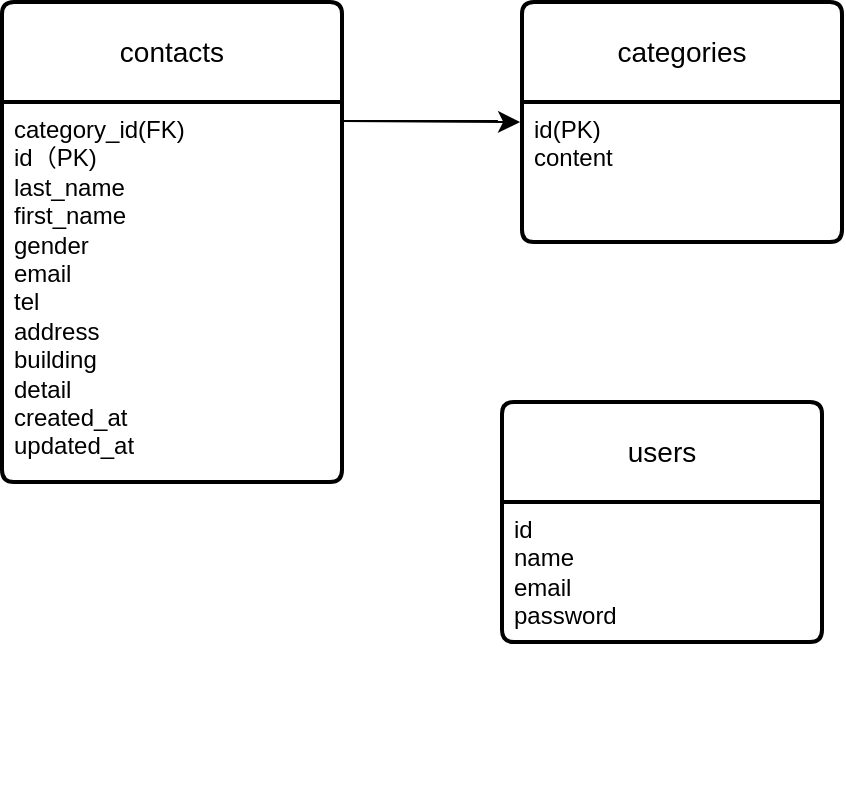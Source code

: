 <mxfile version="28.0.1">
  <diagram name="ページ1" id="OJeTtXI0mNMLktOxslGK">
    <mxGraphModel dx="469" dy="1859" grid="1" gridSize="10" guides="1" tooltips="1" connect="1" arrows="1" fold="1" page="1" pageScale="1" pageWidth="827" pageHeight="1169" math="0" shadow="0">
      <root>
        <mxCell id="0" />
        <mxCell id="1" parent="0" />
        <mxCell id="tPgf9zwWUW_6QjXh0lOz-35" value="categories" style="swimlane;childLayout=stackLayout;horizontal=1;startSize=50;horizontalStack=0;rounded=1;fontSize=14;fontStyle=0;strokeWidth=2;resizeParent=0;resizeLast=1;shadow=0;dashed=0;align=center;arcSize=4;whiteSpace=wrap;html=1;movable=1;resizable=1;rotatable=1;deletable=1;editable=1;locked=0;connectable=1;" vertex="1" parent="1">
          <mxGeometry x="540" y="-70" width="160" height="120" as="geometry" />
        </mxCell>
        <mxCell id="tPgf9zwWUW_6QjXh0lOz-36" value="id(PK)&lt;div&gt;content&lt;/div&gt;" style="align=left;strokeColor=none;fillColor=none;spacingLeft=4;spacingRight=4;fontSize=12;verticalAlign=top;resizable=0;rotatable=0;part=1;html=1;whiteSpace=wrap;" vertex="1" parent="tPgf9zwWUW_6QjXh0lOz-35">
          <mxGeometry y="50" width="160" height="70" as="geometry" />
        </mxCell>
        <mxCell id="tPgf9zwWUW_6QjXh0lOz-41" value="users" style="swimlane;childLayout=stackLayout;horizontal=1;startSize=50;horizontalStack=0;rounded=1;fontSize=14;fontStyle=0;strokeWidth=2;resizeParent=0;resizeLast=1;shadow=0;dashed=0;align=center;arcSize=4;whiteSpace=wrap;html=1;" vertex="1" parent="1">
          <mxGeometry x="530" y="130" width="160" height="120" as="geometry" />
        </mxCell>
        <mxCell id="tPgf9zwWUW_6QjXh0lOz-42" value="id&lt;div&gt;name&lt;/div&gt;&lt;div&gt;email&lt;/div&gt;&lt;div&gt;password&lt;/div&gt;" style="align=left;strokeColor=none;fillColor=none;spacingLeft=4;spacingRight=4;fontSize=12;verticalAlign=top;resizable=0;rotatable=0;part=1;html=1;whiteSpace=wrap;" vertex="1" parent="tPgf9zwWUW_6QjXh0lOz-41">
          <mxGeometry y="50" width="160" height="70" as="geometry" />
        </mxCell>
        <mxCell id="tPgf9zwWUW_6QjXh0lOz-45" value="&amp;nbsp;" style="text;html=1;align=center;verticalAlign=middle;resizable=0;points=[];autosize=1;strokeColor=none;fillColor=none;fontSize=16;" vertex="1" parent="1">
          <mxGeometry x="289" y="301" width="30" height="30" as="geometry" />
        </mxCell>
        <mxCell id="tPgf9zwWUW_6QjXh0lOz-48" value="contacts" style="swimlane;childLayout=stackLayout;horizontal=1;startSize=50;horizontalStack=0;rounded=1;fontSize=14;fontStyle=0;strokeWidth=2;resizeParent=0;resizeLast=1;shadow=0;dashed=0;align=center;arcSize=4;whiteSpace=wrap;html=1;movable=1;resizable=1;rotatable=1;deletable=1;editable=1;locked=0;connectable=1;" vertex="1" parent="1">
          <mxGeometry x="280" y="-70" width="170" height="240" as="geometry" />
        </mxCell>
        <mxCell id="tPgf9zwWUW_6QjXh0lOz-49" value="category_id(FK)&lt;div&gt;id（PK)&lt;/div&gt;&lt;div&gt;last_name&lt;/div&gt;&lt;div&gt;first_name&lt;/div&gt;&lt;div&gt;gender&lt;/div&gt;&lt;div&gt;email&lt;/div&gt;&lt;div&gt;tel&lt;/div&gt;&lt;div&gt;address&lt;/div&gt;&lt;div&gt;building&lt;/div&gt;&lt;div&gt;detail&lt;/div&gt;&lt;div&gt;created_at&lt;/div&gt;&lt;div&gt;updated_at&lt;/div&gt;" style="align=left;strokeColor=none;fillColor=none;spacingLeft=4;spacingRight=4;fontSize=12;verticalAlign=top;resizable=0;rotatable=0;part=1;html=1;whiteSpace=wrap;" vertex="1" parent="tPgf9zwWUW_6QjXh0lOz-48">
          <mxGeometry y="50" width="170" height="190" as="geometry" />
        </mxCell>
        <mxCell id="tPgf9zwWUW_6QjXh0lOz-52" value="" style="edgeStyle=elbowEdgeStyle;elbow=horizontal;endArrow=classic;html=1;curved=0;rounded=0;endSize=8;startSize=8;fontSize=12;exitX=-0.012;exitY=0.047;exitDx=0;exitDy=0;exitPerimeter=0;entryX=-0.006;entryY=0.143;entryDx=0;entryDy=0;entryPerimeter=0;" edge="1" parent="1" target="tPgf9zwWUW_6QjXh0lOz-36">
          <mxGeometry width="50" height="50" relative="1" as="geometry">
            <mxPoint x="527.96" y="-10.54" as="sourcePoint" />
            <mxPoint x="430" y="-9.47" as="targetPoint" />
            <Array as="points">
              <mxPoint x="450" y="-10" />
            </Array>
          </mxGeometry>
        </mxCell>
      </root>
    </mxGraphModel>
  </diagram>
</mxfile>
